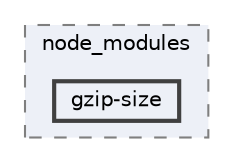 digraph "pkiclassroomrescheduler/src/main/frontend/node_modules/gzip-size"
{
 // LATEX_PDF_SIZE
  bgcolor="transparent";
  edge [fontname=Helvetica,fontsize=10,labelfontname=Helvetica,labelfontsize=10];
  node [fontname=Helvetica,fontsize=10,shape=box,height=0.2,width=0.4];
  compound=true
  subgraph clusterdir_72953eda66ccb3a2722c28e1c3e6c23b {
    graph [ bgcolor="#edf0f7", pencolor="grey50", label="node_modules", fontname=Helvetica,fontsize=10 style="filled,dashed", URL="dir_72953eda66ccb3a2722c28e1c3e6c23b.html",tooltip=""]
  dir_e9f2b5696e1537d73040bcd0721478f6 [label="gzip-size", fillcolor="#edf0f7", color="grey25", style="filled,bold", URL="dir_e9f2b5696e1537d73040bcd0721478f6.html",tooltip=""];
  }
}

